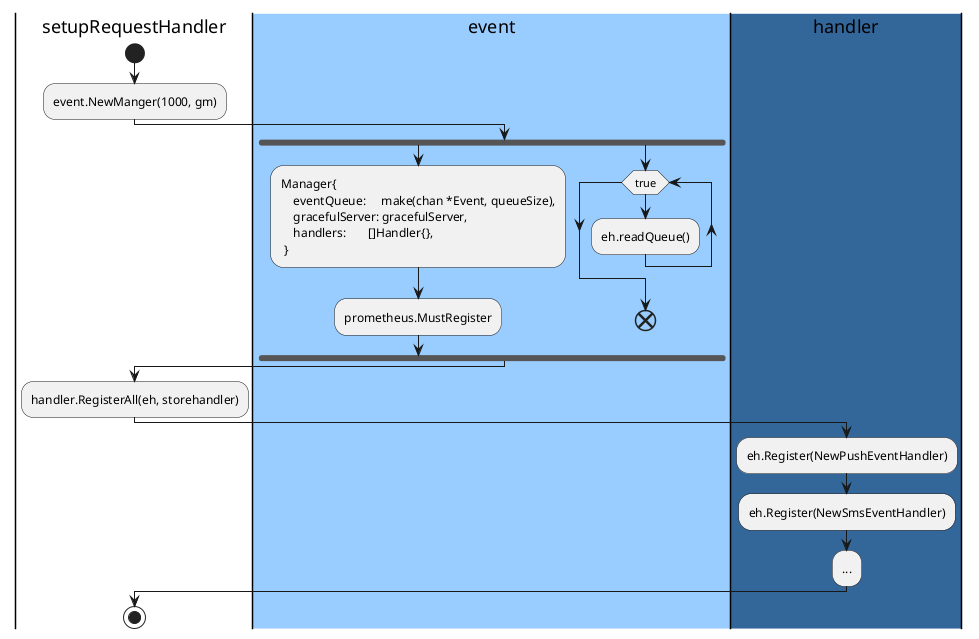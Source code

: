 @startuml
|setupRequestHandler|
start
:event.NewManger(1000, gm);
|#99CCFF|event|
fork
:Manager{
    eventQueue:     make(chan *Event, queueSize),
    gracefulServer: gracefulServer,
    handlers:       []Handler{},
 };
:prometheus.MustRegister;
fork again
while (true)
    :eh.readQueue();
end while
end
end fork


|setupRequestHandler|
:handler.RegisterAll(eh, storehandler);

|#336699|handler|
:eh.Register(NewPushEventHandler);
:eh.Register(NewSmsEventHandler);
:...;

|setupRequestHandler|
stop
@enduml